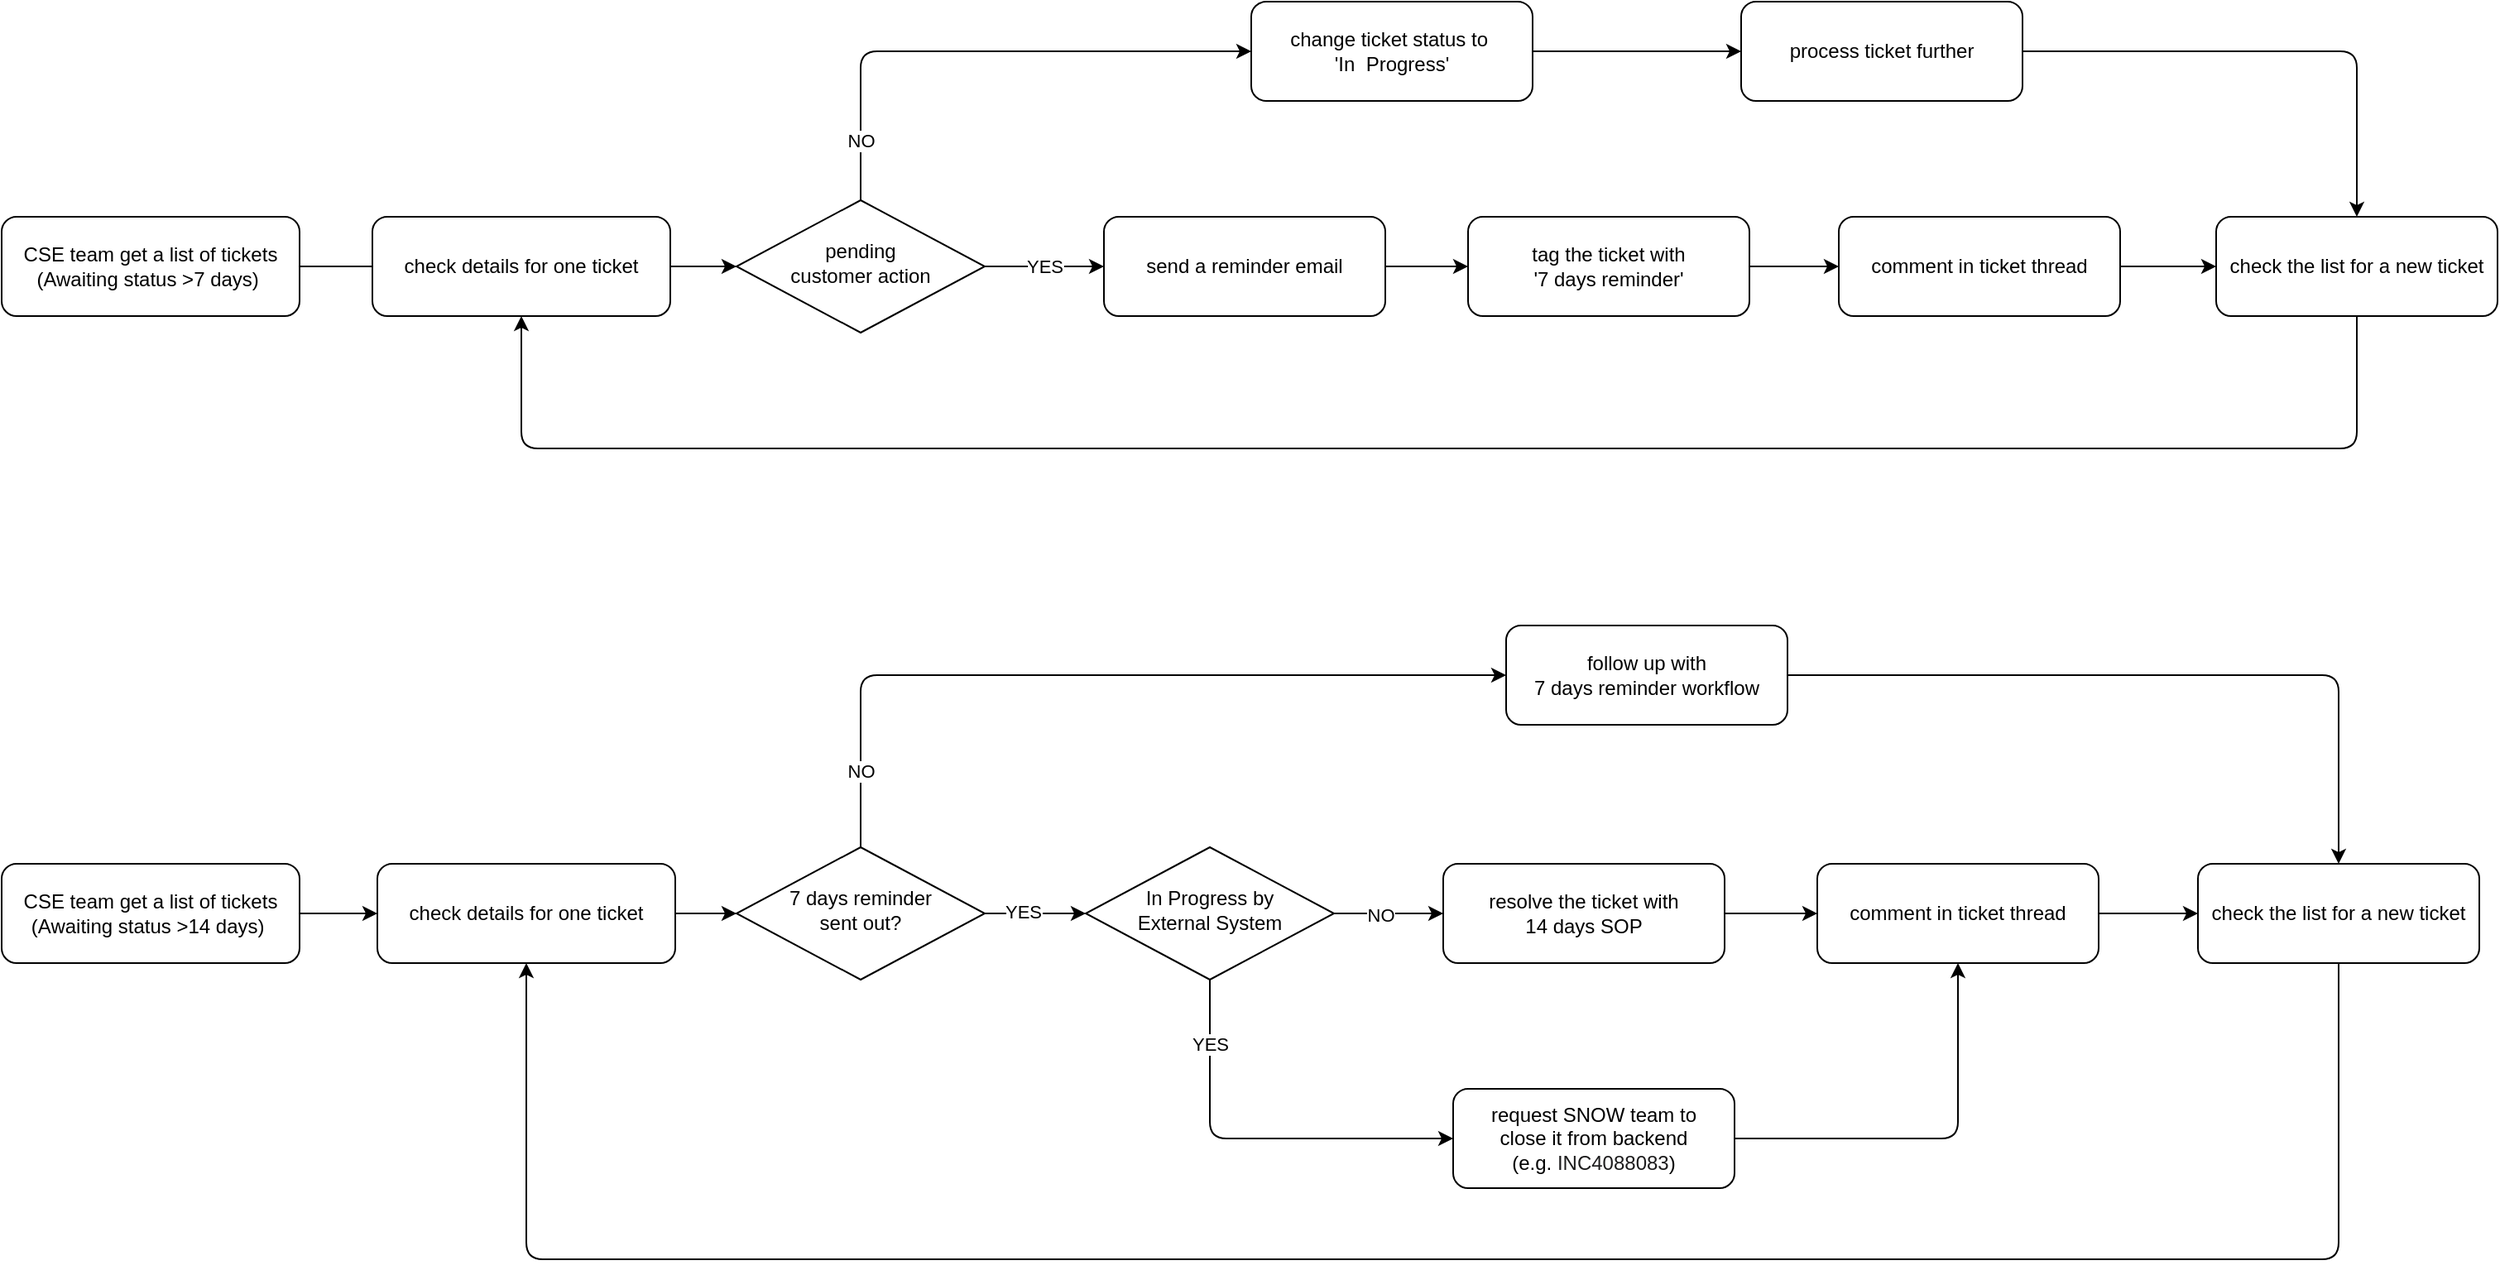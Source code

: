 <mxfile version="21.1.5" type="github">
  <diagram name="Page-1" id="R0WzZUCGKR_wfvWlxv0_">
    <mxGraphModel dx="1626" dy="827" grid="1" gridSize="10" guides="1" tooltips="1" connect="1" arrows="1" fold="1" page="0" pageScale="1" pageWidth="1600" pageHeight="900" math="0" shadow="0">
      <root>
        <mxCell id="0" />
        <mxCell id="1" parent="0" />
        <mxCell id="6L-IB5kAliz-APCxs7aC-10" style="edgeStyle=orthogonalEdgeStyle;orthogonalLoop=1;jettySize=auto;html=1;exitX=1;exitY=0.5;exitDx=0;exitDy=0;entryX=0;entryY=0.5;entryDx=0;entryDy=0;" edge="1" parent="1" source="6L-IB5kAliz-APCxs7aC-1" target="6L-IB5kAliz-APCxs7aC-3">
          <mxGeometry relative="1" as="geometry" />
        </mxCell>
        <mxCell id="6L-IB5kAliz-APCxs7aC-1" value="CSE team get a list of tickets &lt;br&gt;(Awaiting status &amp;gt;14 days)&amp;nbsp;" style="rounded=1;whiteSpace=wrap;html=1;fontSize=12;glass=0;strokeWidth=1;shadow=0;" vertex="1" parent="1">
          <mxGeometry x="103" y="561" width="180" height="60" as="geometry" />
        </mxCell>
        <mxCell id="6L-IB5kAliz-APCxs7aC-20" value="NO" style="edgeStyle=orthogonalEdgeStyle;orthogonalLoop=1;jettySize=auto;html=1;exitX=0.5;exitY=0;exitDx=0;exitDy=0;entryX=0;entryY=0.5;entryDx=0;entryDy=0;" edge="1" parent="1" source="6L-IB5kAliz-APCxs7aC-2" target="6L-IB5kAliz-APCxs7aC-6">
          <mxGeometry x="-0.812" relative="1" as="geometry">
            <mxPoint as="offset" />
          </mxGeometry>
        </mxCell>
        <mxCell id="6L-IB5kAliz-APCxs7aC-46" value="YES" style="edgeStyle=orthogonalEdgeStyle;orthogonalLoop=1;jettySize=auto;html=1;exitX=1;exitY=0.5;exitDx=0;exitDy=0;entryX=0;entryY=0.5;entryDx=0;entryDy=0;" edge="1" parent="1" source="6L-IB5kAliz-APCxs7aC-2" target="6L-IB5kAliz-APCxs7aC-8">
          <mxGeometry x="-0.246" y="1" relative="1" as="geometry">
            <mxPoint as="offset" />
          </mxGeometry>
        </mxCell>
        <mxCell id="6L-IB5kAliz-APCxs7aC-2" value="7 days reminder&lt;br&gt;sent out?" style="rhombus;whiteSpace=wrap;html=1;shadow=0;fontFamily=Helvetica;fontSize=12;align=center;strokeWidth=1;spacing=6;spacingTop=-4;" vertex="1" parent="1">
          <mxGeometry x="547" y="551" width="150" height="80" as="geometry" />
        </mxCell>
        <mxCell id="6L-IB5kAliz-APCxs7aC-11" style="edgeStyle=orthogonalEdgeStyle;orthogonalLoop=1;jettySize=auto;html=1;exitX=1;exitY=0.5;exitDx=0;exitDy=0;" edge="1" parent="1" source="6L-IB5kAliz-APCxs7aC-3" target="6L-IB5kAliz-APCxs7aC-2">
          <mxGeometry relative="1" as="geometry" />
        </mxCell>
        <mxCell id="6L-IB5kAliz-APCxs7aC-3" value="check details for one ticket" style="rounded=1;whiteSpace=wrap;html=1;" vertex="1" parent="1">
          <mxGeometry x="330" y="561" width="180" height="60" as="geometry" />
        </mxCell>
        <mxCell id="6L-IB5kAliz-APCxs7aC-21" style="edgeStyle=orthogonalEdgeStyle;orthogonalLoop=1;jettySize=auto;html=1;exitX=1;exitY=0.5;exitDx=0;exitDy=0;entryX=0;entryY=0.5;entryDx=0;entryDy=0;" edge="1" parent="1" source="6L-IB5kAliz-APCxs7aC-4" target="6L-IB5kAliz-APCxs7aC-7">
          <mxGeometry relative="1" as="geometry" />
        </mxCell>
        <mxCell id="6L-IB5kAliz-APCxs7aC-4" value="resolve the ticket with &lt;br&gt;14 days SOP" style="rounded=1;whiteSpace=wrap;html=1;" vertex="1" parent="1">
          <mxGeometry x="974" y="561" width="170" height="60" as="geometry" />
        </mxCell>
        <mxCell id="6L-IB5kAliz-APCxs7aC-25" style="edgeStyle=orthogonalEdgeStyle;orthogonalLoop=1;jettySize=auto;html=1;entryX=0.5;entryY=1;entryDx=0;entryDy=0;exitX=0.5;exitY=1;exitDx=0;exitDy=0;" edge="1" parent="1" source="6L-IB5kAliz-APCxs7aC-5" target="6L-IB5kAliz-APCxs7aC-3">
          <mxGeometry relative="1" as="geometry">
            <mxPoint x="440" y="957" as="targetPoint" />
            <mxPoint x="1600" y="657" as="sourcePoint" />
            <Array as="points">
              <mxPoint x="1515" y="800" />
              <mxPoint x="420" y="800" />
            </Array>
          </mxGeometry>
        </mxCell>
        <mxCell id="6L-IB5kAliz-APCxs7aC-5" value="check the list for a new ticket" style="rounded=1;whiteSpace=wrap;html=1;" vertex="1" parent="1">
          <mxGeometry x="1430" y="561" width="170" height="60" as="geometry" />
        </mxCell>
        <mxCell id="6L-IB5kAliz-APCxs7aC-24" style="edgeStyle=orthogonalEdgeStyle;orthogonalLoop=1;jettySize=auto;html=1;exitX=1;exitY=0.5;exitDx=0;exitDy=0;entryX=0.5;entryY=0;entryDx=0;entryDy=0;" edge="1" parent="1" source="6L-IB5kAliz-APCxs7aC-6" target="6L-IB5kAliz-APCxs7aC-5">
          <mxGeometry relative="1" as="geometry">
            <Array as="points">
              <mxPoint x="1515" y="447" />
            </Array>
          </mxGeometry>
        </mxCell>
        <mxCell id="6L-IB5kAliz-APCxs7aC-6" value="follow up with &lt;br&gt;7 days reminder workflow" style="rounded=1;whiteSpace=wrap;html=1;" vertex="1" parent="1">
          <mxGeometry x="1012" y="417" width="170" height="60" as="geometry" />
        </mxCell>
        <mxCell id="6L-IB5kAliz-APCxs7aC-22" style="edgeStyle=orthogonalEdgeStyle;orthogonalLoop=1;jettySize=auto;html=1;exitX=1;exitY=0.5;exitDx=0;exitDy=0;" edge="1" parent="1" source="6L-IB5kAliz-APCxs7aC-7" target="6L-IB5kAliz-APCxs7aC-5">
          <mxGeometry relative="1" as="geometry" />
        </mxCell>
        <mxCell id="6L-IB5kAliz-APCxs7aC-7" value="comment in ticket thread" style="rounded=1;whiteSpace=wrap;html=1;" vertex="1" parent="1">
          <mxGeometry x="1200" y="561" width="170" height="60" as="geometry" />
        </mxCell>
        <mxCell id="6L-IB5kAliz-APCxs7aC-16" style="edgeStyle=orthogonalEdgeStyle;orthogonalLoop=1;jettySize=auto;html=1;exitX=1;exitY=0.5;exitDx=0;exitDy=0;entryX=0;entryY=0.5;entryDx=0;entryDy=0;" edge="1" parent="1" source="6L-IB5kAliz-APCxs7aC-8" target="6L-IB5kAliz-APCxs7aC-4">
          <mxGeometry relative="1" as="geometry" />
        </mxCell>
        <mxCell id="6L-IB5kAliz-APCxs7aC-19" value="NO" style="edgeLabel;html=1;align=center;verticalAlign=middle;resizable=0;points=[];" vertex="1" connectable="0" parent="6L-IB5kAliz-APCxs7aC-16">
          <mxGeometry x="-0.171" y="-1" relative="1" as="geometry">
            <mxPoint as="offset" />
          </mxGeometry>
        </mxCell>
        <mxCell id="6L-IB5kAliz-APCxs7aC-8" value="In Progress by &lt;br&gt;External System" style="rhombus;whiteSpace=wrap;html=1;shadow=0;fontFamily=Helvetica;fontSize=12;align=center;strokeWidth=1;spacing=6;spacingTop=-4;" vertex="1" parent="1">
          <mxGeometry x="758" y="551" width="150" height="80" as="geometry" />
        </mxCell>
        <mxCell id="6L-IB5kAliz-APCxs7aC-23" style="edgeStyle=orthogonalEdgeStyle;orthogonalLoop=1;jettySize=auto;html=1;exitX=1;exitY=0.5;exitDx=0;exitDy=0;entryX=0.5;entryY=1;entryDx=0;entryDy=0;" edge="1" parent="1" source="6L-IB5kAliz-APCxs7aC-9" target="6L-IB5kAliz-APCxs7aC-7">
          <mxGeometry relative="1" as="geometry" />
        </mxCell>
        <mxCell id="6L-IB5kAliz-APCxs7aC-9" value="request SNOW team to &lt;br&gt;close it from backend&lt;br&gt;(e.g.&amp;nbsp;&lt;span style=&quot;box-sizing: inherit; color: rgb(29, 28, 29); font-variant-ligatures: common-ligatures; text-align: left; background-color: rgb(255, 255, 255);&quot; data-stringify-type=&quot;bold&quot;&gt;&lt;font style=&quot;font-size: 12px;&quot;&gt;INC4088083&lt;/font&gt;&lt;/span&gt;)" style="rounded=1;whiteSpace=wrap;html=1;" vertex="1" parent="1">
          <mxGeometry x="980" y="697" width="170" height="60" as="geometry" />
        </mxCell>
        <mxCell id="6L-IB5kAliz-APCxs7aC-17" value="" style="endArrow=classic;html=1;exitX=0.5;exitY=1;exitDx=0;exitDy=0;entryX=0;entryY=0.5;entryDx=0;entryDy=0;" edge="1" parent="1" source="6L-IB5kAliz-APCxs7aC-8" target="6L-IB5kAliz-APCxs7aC-9">
          <mxGeometry width="50" height="50" relative="1" as="geometry">
            <mxPoint x="920" y="577" as="sourcePoint" />
            <mxPoint x="970" y="527" as="targetPoint" />
            <Array as="points">
              <mxPoint x="833" y="727" />
            </Array>
          </mxGeometry>
        </mxCell>
        <mxCell id="6L-IB5kAliz-APCxs7aC-18" value="YES" style="edgeLabel;html=1;align=center;verticalAlign=middle;resizable=0;points=[];" vertex="1" connectable="0" parent="6L-IB5kAliz-APCxs7aC-17">
          <mxGeometry x="0.411" y="-2" relative="1" as="geometry">
            <mxPoint x="-76" y="-59" as="offset" />
          </mxGeometry>
        </mxCell>
        <mxCell id="6L-IB5kAliz-APCxs7aC-35" style="edgeStyle=orthogonalEdgeStyle;orthogonalLoop=1;jettySize=auto;html=1;exitX=1;exitY=0.5;exitDx=0;exitDy=0;" edge="1" parent="1" source="6L-IB5kAliz-APCxs7aC-26">
          <mxGeometry relative="1" as="geometry">
            <mxPoint x="360" y="200" as="targetPoint" />
          </mxGeometry>
        </mxCell>
        <mxCell id="6L-IB5kAliz-APCxs7aC-26" value="CSE team get a list of tickets &lt;br&gt;(Awaiting status &amp;gt;7 days)&amp;nbsp;" style="rounded=1;whiteSpace=wrap;html=1;fontSize=12;glass=0;strokeWidth=1;shadow=0;" vertex="1" parent="1">
          <mxGeometry x="103" y="170" width="180" height="60" as="geometry" />
        </mxCell>
        <mxCell id="6L-IB5kAliz-APCxs7aC-37" value="YES" style="edgeStyle=orthogonalEdgeStyle;orthogonalLoop=1;jettySize=auto;html=1;exitX=1;exitY=0.5;exitDx=0;exitDy=0;entryX=0;entryY=0.5;entryDx=0;entryDy=0;" edge="1" parent="1" source="6L-IB5kAliz-APCxs7aC-27" target="6L-IB5kAliz-APCxs7aC-29">
          <mxGeometry relative="1" as="geometry" />
        </mxCell>
        <mxCell id="6L-IB5kAliz-APCxs7aC-38" value="NO" style="edgeStyle=orthogonalEdgeStyle;orthogonalLoop=1;jettySize=auto;html=1;exitX=0.5;exitY=0;exitDx=0;exitDy=0;entryX=0;entryY=0.5;entryDx=0;entryDy=0;" edge="1" parent="1" source="6L-IB5kAliz-APCxs7aC-27" target="6L-IB5kAliz-APCxs7aC-31">
          <mxGeometry x="-0.775" relative="1" as="geometry">
            <mxPoint as="offset" />
          </mxGeometry>
        </mxCell>
        <mxCell id="6L-IB5kAliz-APCxs7aC-27" value="pending&lt;br&gt;customer action" style="rhombus;whiteSpace=wrap;html=1;shadow=0;fontFamily=Helvetica;fontSize=12;align=center;strokeWidth=1;spacing=6;spacingTop=-4;" vertex="1" parent="1">
          <mxGeometry x="547" y="160" width="150" height="80" as="geometry" />
        </mxCell>
        <mxCell id="6L-IB5kAliz-APCxs7aC-36" style="edgeStyle=orthogonalEdgeStyle;orthogonalLoop=1;jettySize=auto;html=1;exitX=1;exitY=0.5;exitDx=0;exitDy=0;entryX=0;entryY=0.5;entryDx=0;entryDy=0;" edge="1" parent="1" source="6L-IB5kAliz-APCxs7aC-28" target="6L-IB5kAliz-APCxs7aC-27">
          <mxGeometry relative="1" as="geometry" />
        </mxCell>
        <mxCell id="6L-IB5kAliz-APCxs7aC-28" value="check details for one ticket" style="rounded=1;whiteSpace=wrap;html=1;" vertex="1" parent="1">
          <mxGeometry x="327" y="170" width="180" height="60" as="geometry" />
        </mxCell>
        <mxCell id="6L-IB5kAliz-APCxs7aC-41" style="edgeStyle=orthogonalEdgeStyle;orthogonalLoop=1;jettySize=auto;html=1;exitX=1;exitY=0.5;exitDx=0;exitDy=0;entryX=0;entryY=0.5;entryDx=0;entryDy=0;" edge="1" parent="1" source="6L-IB5kAliz-APCxs7aC-29" target="6L-IB5kAliz-APCxs7aC-32">
          <mxGeometry relative="1" as="geometry" />
        </mxCell>
        <mxCell id="6L-IB5kAliz-APCxs7aC-29" value="send a reminder email" style="rounded=1;whiteSpace=wrap;html=1;" vertex="1" parent="1">
          <mxGeometry x="769" y="170" width="170" height="60" as="geometry" />
        </mxCell>
        <mxCell id="6L-IB5kAliz-APCxs7aC-44" style="edgeStyle=orthogonalEdgeStyle;orthogonalLoop=1;jettySize=auto;html=1;exitX=0.5;exitY=1;exitDx=0;exitDy=0;entryX=0.5;entryY=1;entryDx=0;entryDy=0;" edge="1" parent="1" source="6L-IB5kAliz-APCxs7aC-30" target="6L-IB5kAliz-APCxs7aC-28">
          <mxGeometry relative="1" as="geometry">
            <Array as="points">
              <mxPoint x="1526" y="310" />
              <mxPoint x="417" y="310" />
            </Array>
          </mxGeometry>
        </mxCell>
        <mxCell id="6L-IB5kAliz-APCxs7aC-30" value="check the list for a new ticket" style="rounded=1;whiteSpace=wrap;html=1;" vertex="1" parent="1">
          <mxGeometry x="1441" y="170" width="170" height="60" as="geometry" />
        </mxCell>
        <mxCell id="6L-IB5kAliz-APCxs7aC-39" style="edgeStyle=orthogonalEdgeStyle;orthogonalLoop=1;jettySize=auto;html=1;exitX=1;exitY=0.5;exitDx=0;exitDy=0;entryX=0;entryY=0.5;entryDx=0;entryDy=0;" edge="1" parent="1" source="6L-IB5kAliz-APCxs7aC-31" target="6L-IB5kAliz-APCxs7aC-34">
          <mxGeometry relative="1" as="geometry" />
        </mxCell>
        <mxCell id="6L-IB5kAliz-APCxs7aC-31" value="change ticket status to&amp;nbsp;&lt;br&gt;&#39;In&amp;nbsp; Progress&#39;" style="rounded=1;whiteSpace=wrap;html=1;" vertex="1" parent="1">
          <mxGeometry x="858" y="40" width="170" height="60" as="geometry" />
        </mxCell>
        <mxCell id="6L-IB5kAliz-APCxs7aC-42" style="edgeStyle=orthogonalEdgeStyle;orthogonalLoop=1;jettySize=auto;html=1;exitX=1;exitY=0.5;exitDx=0;exitDy=0;entryX=0;entryY=0.5;entryDx=0;entryDy=0;" edge="1" parent="1" source="6L-IB5kAliz-APCxs7aC-32" target="6L-IB5kAliz-APCxs7aC-33">
          <mxGeometry relative="1" as="geometry" />
        </mxCell>
        <mxCell id="6L-IB5kAliz-APCxs7aC-32" value="tag the ticket with &lt;br&gt;&#39;7 days reminder&#39;" style="rounded=1;whiteSpace=wrap;html=1;" vertex="1" parent="1">
          <mxGeometry x="989" y="170" width="170" height="60" as="geometry" />
        </mxCell>
        <mxCell id="6L-IB5kAliz-APCxs7aC-43" style="edgeStyle=orthogonalEdgeStyle;orthogonalLoop=1;jettySize=auto;html=1;exitX=1;exitY=0.5;exitDx=0;exitDy=0;entryX=0;entryY=0.5;entryDx=0;entryDy=0;" edge="1" parent="1" source="6L-IB5kAliz-APCxs7aC-33" target="6L-IB5kAliz-APCxs7aC-30">
          <mxGeometry relative="1" as="geometry" />
        </mxCell>
        <mxCell id="6L-IB5kAliz-APCxs7aC-33" value="comment in ticket thread" style="rounded=1;whiteSpace=wrap;html=1;" vertex="1" parent="1">
          <mxGeometry x="1213" y="170" width="170" height="60" as="geometry" />
        </mxCell>
        <mxCell id="6L-IB5kAliz-APCxs7aC-40" style="edgeStyle=orthogonalEdgeStyle;orthogonalLoop=1;jettySize=auto;html=1;exitX=1;exitY=0.5;exitDx=0;exitDy=0;entryX=0.5;entryY=0;entryDx=0;entryDy=0;" edge="1" parent="1" source="6L-IB5kAliz-APCxs7aC-34" target="6L-IB5kAliz-APCxs7aC-30">
          <mxGeometry relative="1" as="geometry" />
        </mxCell>
        <mxCell id="6L-IB5kAliz-APCxs7aC-34" value="process ticket further" style="rounded=1;whiteSpace=wrap;html=1;" vertex="1" parent="1">
          <mxGeometry x="1154" y="40" width="170" height="60" as="geometry" />
        </mxCell>
      </root>
    </mxGraphModel>
  </diagram>
</mxfile>
